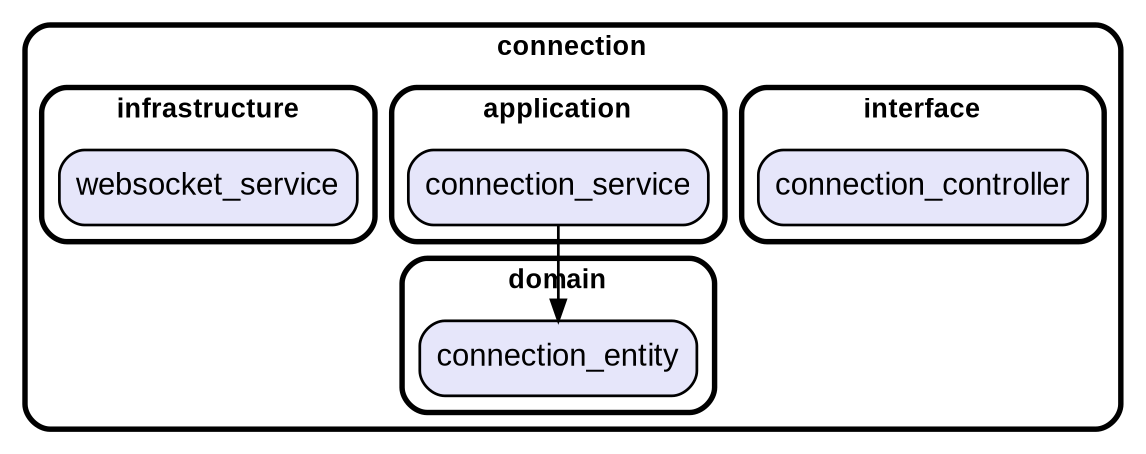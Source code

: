 digraph "" {
  graph [style=rounded fontname="Arial Black" fontsize=13 penwidth=2.6];
  node [shape=rect style="filled,rounded" fontname=Arial fontsize=15 fillcolor=Lavender penwidth=1.3];
  edge [penwidth=1.3];
  "/interface/connection_controller.dart" [label="connection_controller"];
  "/application/connection_service.dart" [label="connection_service"];
  "/infrastructure/websocket_service.dart" [label="websocket_service"];
  "/domain/connection_entity.dart" [label="connection_entity"];
  subgraph "cluster~" {
    label="connection";
    subgraph "cluster~/interface" {
      label="interface";
      "/interface/connection_controller.dart";
    }
    subgraph "cluster~/application" {
      label="application";
      "/application/connection_service.dart";
    }
    subgraph "cluster~/infrastructure" {
      label="infrastructure";
      "/infrastructure/websocket_service.dart";
    }
    subgraph "cluster~/domain" {
      label="domain";
      "/domain/connection_entity.dart";
    }
  }
  "/application/connection_service.dart" -> "/domain/connection_entity.dart";
}
